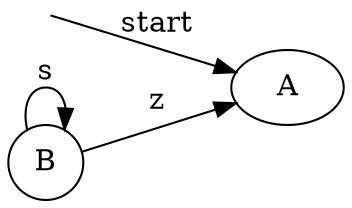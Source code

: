 digraph enfa {
    rankdir = LR;
    __start [style = invis, shape = point];
    __start -> "A" [ label = "start" ];
    node [shape = doublecircle];
    node [shape = circle];
    "B" -> "A" [ label = "z" ];
    "B" -> "B" [ label = "s" ];
}
